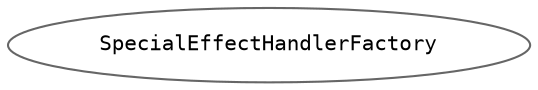 digraph "Graphical Class Hierarchy"
{
 // INTERACTIVE_SVG=YES
 // LATEX_PDF_SIZE
  bgcolor="transparent";
  edge [fontname=Helvetica,fontsize=10,labelfontname=Helvetica,labelfontsize=10];
  node [fontname=Helvetica,fontsize=10,fontname=Consolas fontsize=10 style=filled height=0.2 width=0.4 margin=0.1];
  rankdir="LR";
  Node0 [id="Node000000",label="SpecialEffectHandlerFactory",height=0.2,width=0.4,color="grey40", fillcolor="white", style="filled",URL="$class_special_effect_handler_factory.html",tooltip=" "];
}
